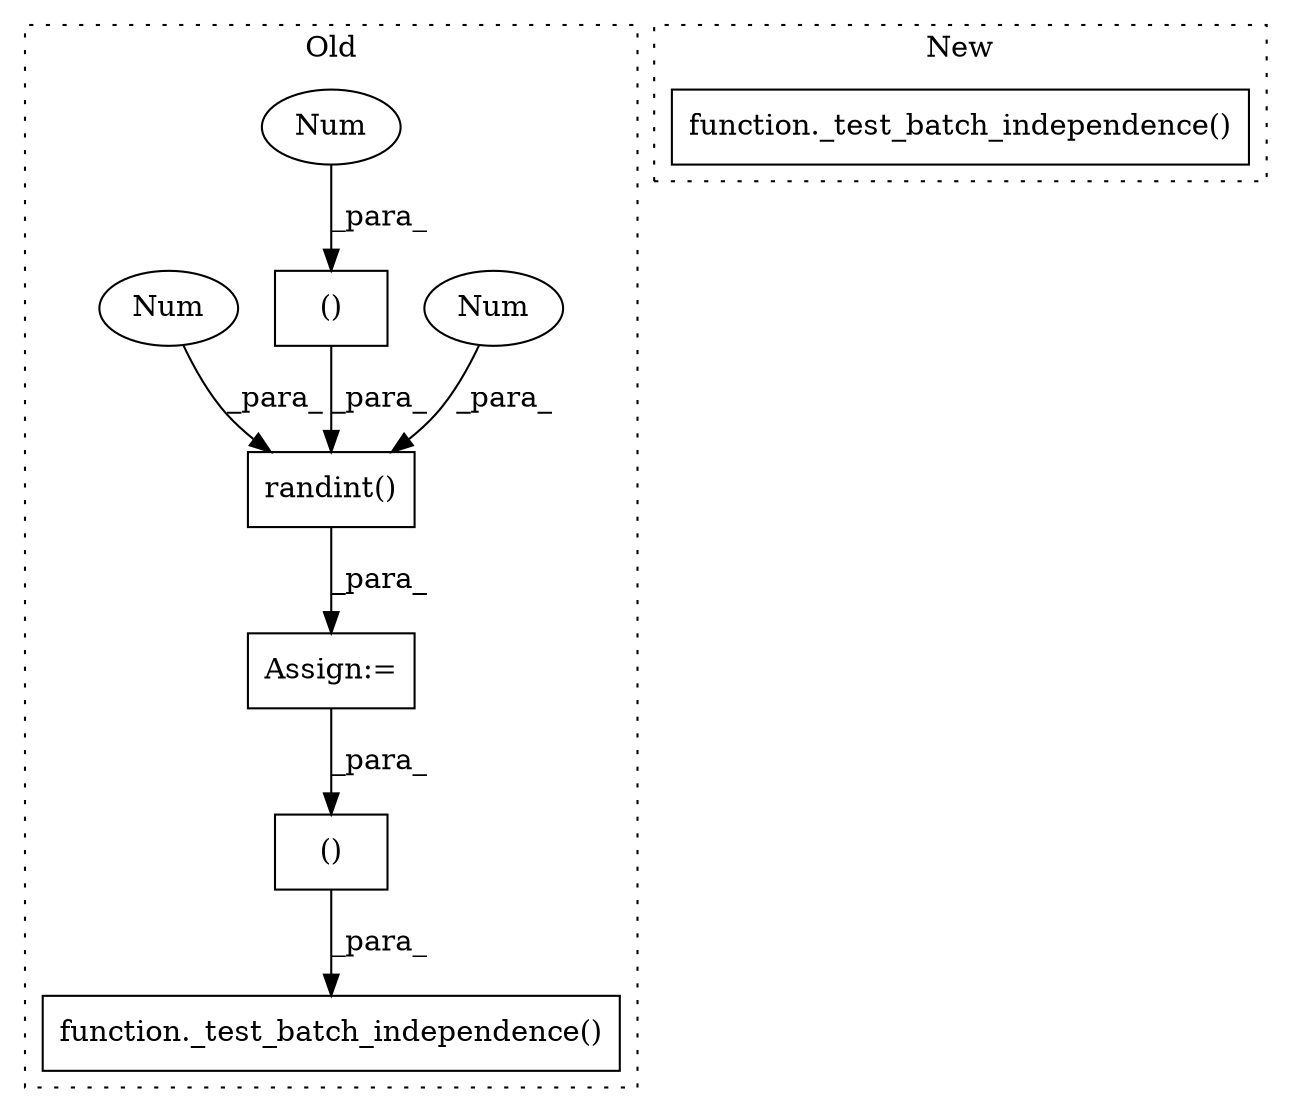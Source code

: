 digraph G {
subgraph cluster0 {
1 [label="function._test_batch_independence()" a="75" s="3368,3409" l="25,1" shape="box"];
3 [label="()" a="54" s="3360" l="0" shape="box"];
4 [label="randint()" a="75" s="3333,3362" l="14,1" shape="box"];
5 [label="()" a="54" s="3402" l="6" shape="box"];
6 [label="Num" a="76" s="3351" l="4" shape="ellipse"];
7 [label="Num" a="76" s="3358" l="2" shape="ellipse"];
8 [label="Num" a="76" s="3347" l="2" shape="ellipse"];
9 [label="Assign:=" a="68" s="3330" l="3" shape="box"];
label = "Old";
style="dotted";
}
subgraph cluster1 {
2 [label="function._test_batch_independence()" a="75" s="3229,3263" l="25,2" shape="box"];
label = "New";
style="dotted";
}
3 -> 4 [label="_para_"];
4 -> 9 [label="_para_"];
5 -> 1 [label="_para_"];
6 -> 4 [label="_para_"];
7 -> 3 [label="_para_"];
8 -> 4 [label="_para_"];
9 -> 5 [label="_para_"];
}